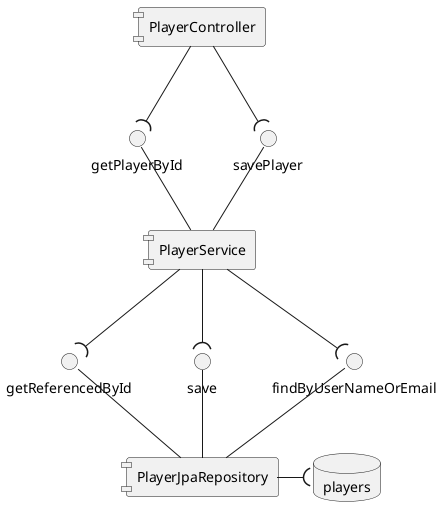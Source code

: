 @startuml

skinparam componentStyle uml1

database "players"

[PlayerController] --(getPlayerById
[PlayerController] --(savePlayer

[PlayerService] --(getReferencedById
[PlayerService] --(save
[PlayerService] --(findByUserNameOrEmail

getPlayerById -- [PlayerService]
savePlayer -- [PlayerService]


[PlayerJpaRepository] -("players"
getReferencedById -- [PlayerJpaRepository]
save -- [PlayerJpaRepository]
findByUserNameOrEmail -- [PlayerJpaRepository]

@enduml